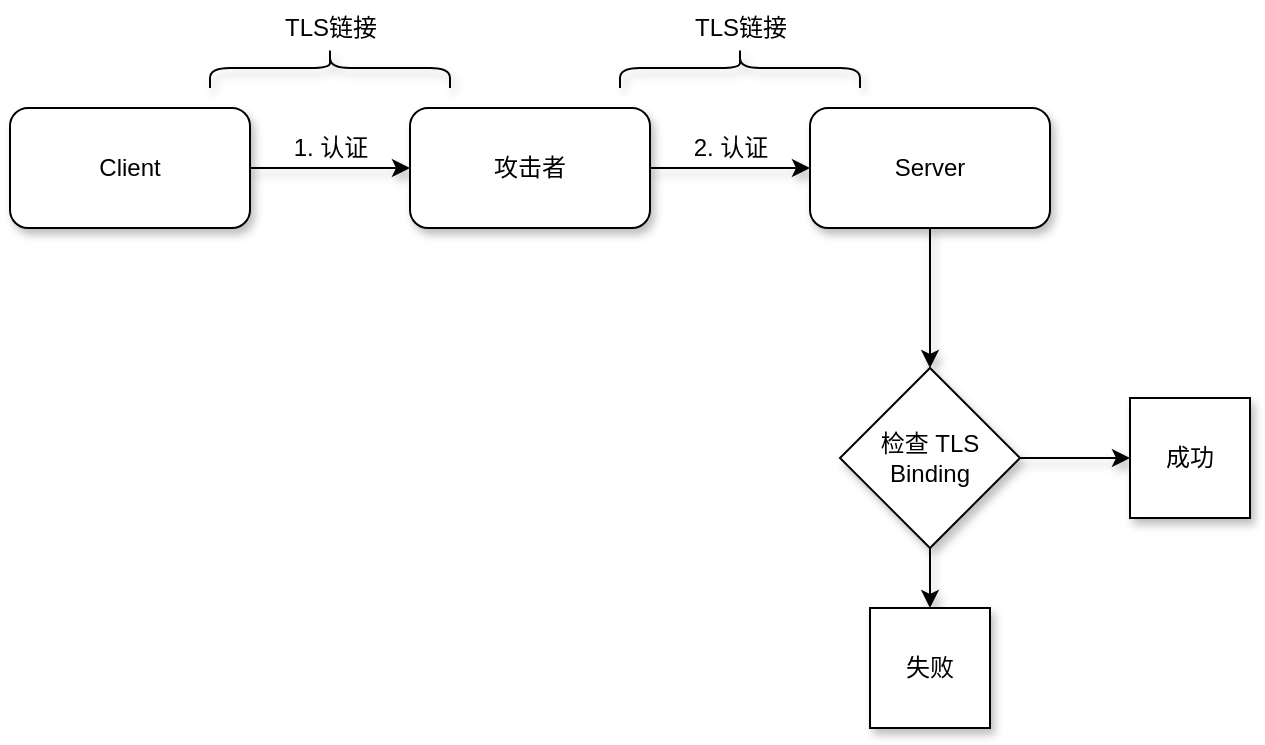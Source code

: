 <mxfile version="14.1.5" type="device"><diagram id="4iCpon5RzzWEW-2pkhuC" name="第 1 页"><mxGraphModel dx="1086" dy="966" grid="1" gridSize="10" guides="1" tooltips="1" connect="1" arrows="1" fold="1" page="1" pageScale="1" pageWidth="827" pageHeight="1169" math="0" shadow="0"><root><mxCell id="0"/><mxCell id="1" parent="0"/><mxCell id="WGyTU0LjtQWpjTg9ph2i-3" value="" style="edgeStyle=orthogonalEdgeStyle;rounded=0;orthogonalLoop=1;jettySize=auto;html=1;shadow=1;" parent="1" source="WGyTU0LjtQWpjTg9ph2i-1" target="WGyTU0LjtQWpjTg9ph2i-2" edge="1"><mxGeometry relative="1" as="geometry"/></mxCell><mxCell id="WGyTU0LjtQWpjTg9ph2i-1" value="Client" style="rounded=1;whiteSpace=wrap;html=1;shadow=1;" parent="1" vertex="1"><mxGeometry x="110" y="310" width="120" height="60" as="geometry"/></mxCell><mxCell id="WGyTU0LjtQWpjTg9ph2i-5" value="" style="edgeStyle=orthogonalEdgeStyle;rounded=0;orthogonalLoop=1;jettySize=auto;html=1;shadow=1;" parent="1" source="WGyTU0LjtQWpjTg9ph2i-2" target="WGyTU0LjtQWpjTg9ph2i-4" edge="1"><mxGeometry relative="1" as="geometry"/></mxCell><mxCell id="WGyTU0LjtQWpjTg9ph2i-2" value="攻击者" style="rounded=1;whiteSpace=wrap;html=1;shadow=1;" parent="1" vertex="1"><mxGeometry x="310" y="310" width="120" height="60" as="geometry"/></mxCell><mxCell id="DreBoHw2Hch_FPF1Y6u4-2" value="" style="edgeStyle=orthogonalEdgeStyle;rounded=0;orthogonalLoop=1;jettySize=auto;html=1;shadow=1;" edge="1" parent="1" source="WGyTU0LjtQWpjTg9ph2i-4" target="DreBoHw2Hch_FPF1Y6u4-1"><mxGeometry relative="1" as="geometry"/></mxCell><mxCell id="WGyTU0LjtQWpjTg9ph2i-4" value="Server" style="rounded=1;whiteSpace=wrap;html=1;shadow=1;" parent="1" vertex="1"><mxGeometry x="510" y="310" width="120" height="60" as="geometry"/></mxCell><mxCell id="WGyTU0LjtQWpjTg9ph2i-10" value="1. 认证" style="text;html=1;align=center;verticalAlign=middle;resizable=0;points=[];autosize=1;shadow=1;" parent="1" vertex="1"><mxGeometry x="245" y="320" width="50" height="20" as="geometry"/></mxCell><mxCell id="WGyTU0LjtQWpjTg9ph2i-11" value="2. 认证" style="text;html=1;align=center;verticalAlign=middle;resizable=0;points=[];autosize=1;shadow=1;" parent="1" vertex="1"><mxGeometry x="445" y="320" width="50" height="20" as="geometry"/></mxCell><mxCell id="DreBoHw2Hch_FPF1Y6u4-8" value="" style="edgeStyle=orthogonalEdgeStyle;rounded=0;orthogonalLoop=1;jettySize=auto;html=1;shadow=1;" edge="1" parent="1" source="DreBoHw2Hch_FPF1Y6u4-1" target="DreBoHw2Hch_FPF1Y6u4-7"><mxGeometry relative="1" as="geometry"/></mxCell><mxCell id="DreBoHw2Hch_FPF1Y6u4-10" value="" style="edgeStyle=orthogonalEdgeStyle;rounded=0;orthogonalLoop=1;jettySize=auto;html=1;shadow=1;" edge="1" parent="1" source="DreBoHw2Hch_FPF1Y6u4-1" target="DreBoHw2Hch_FPF1Y6u4-9"><mxGeometry relative="1" as="geometry"/></mxCell><mxCell id="DreBoHw2Hch_FPF1Y6u4-1" value="检查 TLS Binding" style="rhombus;whiteSpace=wrap;html=1;shadow=1;" vertex="1" parent="1"><mxGeometry x="525" y="440" width="90" height="90" as="geometry"/></mxCell><mxCell id="DreBoHw2Hch_FPF1Y6u4-3" value="" style="shape=curlyBracket;whiteSpace=wrap;html=1;rounded=1;rotation=90;fontStyle=1;shadow=1;" vertex="1" parent="1"><mxGeometry x="260" y="230" width="20" height="120" as="geometry"/></mxCell><mxCell id="DreBoHw2Hch_FPF1Y6u4-4" value="TLS链接" style="text;html=1;align=center;verticalAlign=middle;resizable=0;points=[];autosize=1;shadow=1;" vertex="1" parent="1"><mxGeometry x="240" y="260" width="60" height="20" as="geometry"/></mxCell><mxCell id="DreBoHw2Hch_FPF1Y6u4-5" value="" style="shape=curlyBracket;whiteSpace=wrap;html=1;rounded=1;rotation=90;fontStyle=1;shadow=1;" vertex="1" parent="1"><mxGeometry x="465" y="230" width="20" height="120" as="geometry"/></mxCell><mxCell id="DreBoHw2Hch_FPF1Y6u4-6" value="TLS链接" style="text;html=1;align=center;verticalAlign=middle;resizable=0;points=[];autosize=1;shadow=1;" vertex="1" parent="1"><mxGeometry x="445" y="260" width="60" height="20" as="geometry"/></mxCell><mxCell id="DreBoHw2Hch_FPF1Y6u4-7" value="成功" style="whiteSpace=wrap;html=1;shadow=1;" vertex="1" parent="1"><mxGeometry x="670" y="455" width="60" height="60" as="geometry"/></mxCell><mxCell id="DreBoHw2Hch_FPF1Y6u4-9" value="失败" style="whiteSpace=wrap;html=1;shadow=1;" vertex="1" parent="1"><mxGeometry x="540" y="560" width="60" height="60" as="geometry"/></mxCell></root></mxGraphModel></diagram></mxfile>